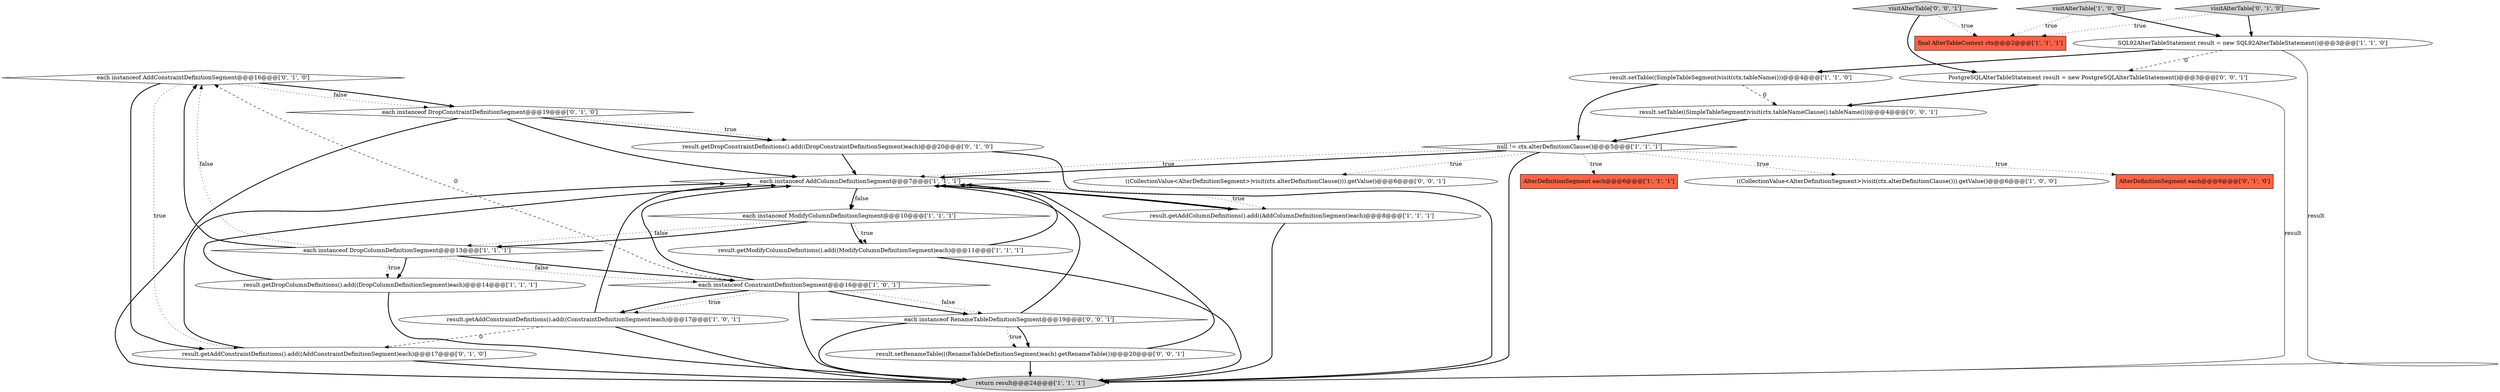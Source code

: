 digraph {
20 [style = filled, label = "each instanceof AddConstraintDefinitionSegment@@@16@@@['0', '1', '0']", fillcolor = white, shape = diamond image = "AAA1AAABBB2BBB"];
24 [style = filled, label = "visitAlterTable['0', '0', '1']", fillcolor = lightgray, shape = diamond image = "AAA0AAABBB3BBB"];
26 [style = filled, label = "result.setTable((SimpleTableSegment)visit(ctx.tableNameClause().tableName()))@@@4@@@['0', '0', '1']", fillcolor = white, shape = ellipse image = "AAA0AAABBB3BBB"];
16 [style = filled, label = "each instanceof DropConstraintDefinitionSegment@@@19@@@['0', '1', '0']", fillcolor = white, shape = diamond image = "AAA1AAABBB2BBB"];
4 [style = filled, label = "each instanceof AddColumnDefinitionSegment@@@7@@@['1', '1', '1']", fillcolor = white, shape = diamond image = "AAA0AAABBB1BBB"];
25 [style = filled, label = "result.setRenameTable(((RenameTableDefinitionSegment)each).getRenameTable())@@@20@@@['0', '0', '1']", fillcolor = white, shape = ellipse image = "AAA0AAABBB3BBB"];
5 [style = filled, label = "final AlterTableContext ctx@@@2@@@['1', '1', '1']", fillcolor = tomato, shape = box image = "AAA0AAABBB1BBB"];
22 [style = filled, label = "((CollectionValue<AlterDefinitionSegment>)visit(ctx.alterDefinitionClause())).getValue()@@@6@@@['0', '0', '1']", fillcolor = white, shape = ellipse image = "AAA0AAABBB3BBB"];
18 [style = filled, label = "visitAlterTable['0', '1', '0']", fillcolor = lightgray, shape = diamond image = "AAA0AAABBB2BBB"];
11 [style = filled, label = "each instanceof ConstraintDefinitionSegment@@@16@@@['1', '0', '1']", fillcolor = white, shape = diamond image = "AAA0AAABBB1BBB"];
7 [style = filled, label = "AlterDefinitionSegment each@@@6@@@['1', '1', '1']", fillcolor = tomato, shape = box image = "AAA0AAABBB1BBB"];
2 [style = filled, label = "result.getAddConstraintDefinitions().add((ConstraintDefinitionSegment)each)@@@17@@@['1', '0', '1']", fillcolor = white, shape = ellipse image = "AAA0AAABBB1BBB"];
12 [style = filled, label = "each instanceof DropColumnDefinitionSegment@@@13@@@['1', '1', '1']", fillcolor = white, shape = diamond image = "AAA0AAABBB1BBB"];
8 [style = filled, label = "SQL92AlterTableStatement result = new SQL92AlterTableStatement()@@@3@@@['1', '1', '0']", fillcolor = white, shape = ellipse image = "AAA0AAABBB1BBB"];
1 [style = filled, label = "((CollectionValue<AlterDefinitionSegment>)visit(ctx.alterDefinitionClause())).getValue()@@@6@@@['1', '0', '0']", fillcolor = white, shape = ellipse image = "AAA0AAABBB1BBB"];
17 [style = filled, label = "AlterDefinitionSegment each@@@6@@@['0', '1', '0']", fillcolor = tomato, shape = box image = "AAA0AAABBB2BBB"];
0 [style = filled, label = "result.getAddColumnDefinitions().add((AddColumnDefinitionSegment)each)@@@8@@@['1', '1', '1']", fillcolor = white, shape = ellipse image = "AAA0AAABBB1BBB"];
9 [style = filled, label = "result.getModifyColumnDefinitions().add((ModifyColumnDefinitionSegment)each)@@@11@@@['1', '1', '1']", fillcolor = white, shape = ellipse image = "AAA0AAABBB1BBB"];
13 [style = filled, label = "each instanceof ModifyColumnDefinitionSegment@@@10@@@['1', '1', '1']", fillcolor = white, shape = diamond image = "AAA0AAABBB1BBB"];
19 [style = filled, label = "result.getAddConstraintDefinitions().add((AddConstraintDefinitionSegment)each)@@@17@@@['0', '1', '0']", fillcolor = white, shape = ellipse image = "AAA1AAABBB2BBB"];
23 [style = filled, label = "PostgreSQLAlterTableStatement result = new PostgreSQLAlterTableStatement()@@@3@@@['0', '0', '1']", fillcolor = white, shape = ellipse image = "AAA0AAABBB3BBB"];
3 [style = filled, label = "result.getDropColumnDefinitions().add((DropColumnDefinitionSegment)each)@@@14@@@['1', '1', '1']", fillcolor = white, shape = ellipse image = "AAA0AAABBB1BBB"];
27 [style = filled, label = "each instanceof RenameTableDefinitionSegment@@@19@@@['0', '0', '1']", fillcolor = white, shape = diamond image = "AAA0AAABBB3BBB"];
10 [style = filled, label = "return result@@@24@@@['1', '1', '1']", fillcolor = lightgray, shape = ellipse image = "AAA0AAABBB1BBB"];
15 [style = filled, label = "null != ctx.alterDefinitionClause()@@@5@@@['1', '1', '1']", fillcolor = white, shape = diamond image = "AAA0AAABBB1BBB"];
21 [style = filled, label = "result.getDropConstraintDefinitions().add((DropConstraintDefinitionSegment)each)@@@20@@@['0', '1', '0']", fillcolor = white, shape = ellipse image = "AAA1AAABBB2BBB"];
6 [style = filled, label = "result.setTable((SimpleTableSegment)visit(ctx.tableName()))@@@4@@@['1', '1', '0']", fillcolor = white, shape = ellipse image = "AAA0AAABBB1BBB"];
14 [style = filled, label = "visitAlterTable['1', '0', '0']", fillcolor = lightgray, shape = diamond image = "AAA0AAABBB1BBB"];
15->17 [style = dotted, label="true"];
3->10 [style = bold, label=""];
11->4 [style = bold, label=""];
11->2 [style = dotted, label="true"];
19->10 [style = bold, label=""];
0->4 [style = bold, label=""];
2->4 [style = bold, label=""];
11->20 [style = dashed, label="0"];
27->25 [style = bold, label=""];
16->4 [style = bold, label=""];
9->4 [style = bold, label=""];
20->16 [style = bold, label=""];
14->5 [style = dotted, label="true"];
24->23 [style = bold, label=""];
6->15 [style = bold, label=""];
6->26 [style = dashed, label="0"];
27->4 [style = bold, label=""];
18->5 [style = dotted, label="true"];
15->1 [style = dotted, label="true"];
25->10 [style = bold, label=""];
15->4 [style = bold, label=""];
2->10 [style = bold, label=""];
12->11 [style = dotted, label="false"];
8->6 [style = bold, label=""];
13->9 [style = dotted, label="true"];
4->0 [style = dotted, label="true"];
13->12 [style = dotted, label="false"];
16->10 [style = bold, label=""];
11->2 [style = bold, label=""];
21->10 [style = bold, label=""];
15->4 [style = dotted, label="true"];
23->26 [style = bold, label=""];
20->19 [style = bold, label=""];
11->27 [style = dotted, label="false"];
11->27 [style = bold, label=""];
0->10 [style = bold, label=""];
8->23 [style = dashed, label="0"];
2->19 [style = dashed, label="0"];
13->12 [style = bold, label=""];
25->4 [style = bold, label=""];
16->21 [style = bold, label=""];
11->10 [style = bold, label=""];
26->15 [style = bold, label=""];
8->10 [style = solid, label="result"];
20->16 [style = dotted, label="false"];
4->13 [style = dotted, label="false"];
12->3 [style = bold, label=""];
27->10 [style = bold, label=""];
24->5 [style = dotted, label="true"];
16->21 [style = dotted, label="true"];
14->8 [style = bold, label=""];
12->20 [style = bold, label=""];
19->4 [style = bold, label=""];
4->13 [style = bold, label=""];
12->20 [style = dotted, label="false"];
12->11 [style = bold, label=""];
15->7 [style = dotted, label="true"];
20->19 [style = dotted, label="true"];
13->9 [style = bold, label=""];
18->8 [style = bold, label=""];
15->22 [style = dotted, label="true"];
27->25 [style = dotted, label="true"];
21->4 [style = bold, label=""];
15->10 [style = bold, label=""];
3->4 [style = bold, label=""];
23->10 [style = solid, label="result"];
4->0 [style = bold, label=""];
12->3 [style = dotted, label="true"];
9->10 [style = bold, label=""];
}
